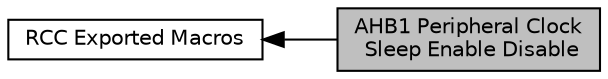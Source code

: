 digraph "AHB1 Peripheral Clock Sleep Enable Disable"
{
  edge [fontname="Helvetica",fontsize="10",labelfontname="Helvetica",labelfontsize="10"];
  node [fontname="Helvetica",fontsize="10",shape=box];
  rankdir=LR;
  Node1 [label="AHB1 Peripheral Clock\l Sleep Enable Disable",height=0.2,width=0.4,color="black", fillcolor="grey75", style="filled", fontcolor="black",tooltip="Enable or disable the AHB1 peripheral clock during Low Power (Sleep) mode."];
  Node2 [label="RCC Exported Macros",height=0.2,width=0.4,color="black", fillcolor="white", style="filled",URL="$group__RCC__Exported__Macros.html",tooltip=" "];
  Node2->Node1 [shape=plaintext, dir="back", style="solid"];
}
